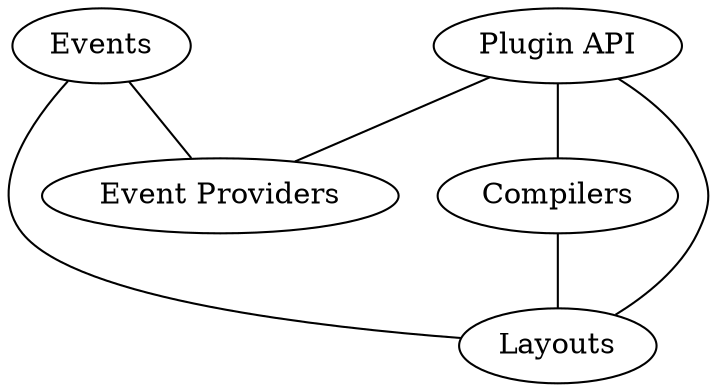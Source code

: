 graph ingredients {

  Compilers;
  Events;
  EventProviders [label="Event Providers"];
  Layouts;
  PluginAPI [label="Plugin API"];

  PluginAPI -- EventProviders;
  PluginAPI -- Compilers;
  PluginAPI -- Layouts;
  Events -- EventProviders;
  Events -- Layouts;
  Compilers -- Layouts;

}
